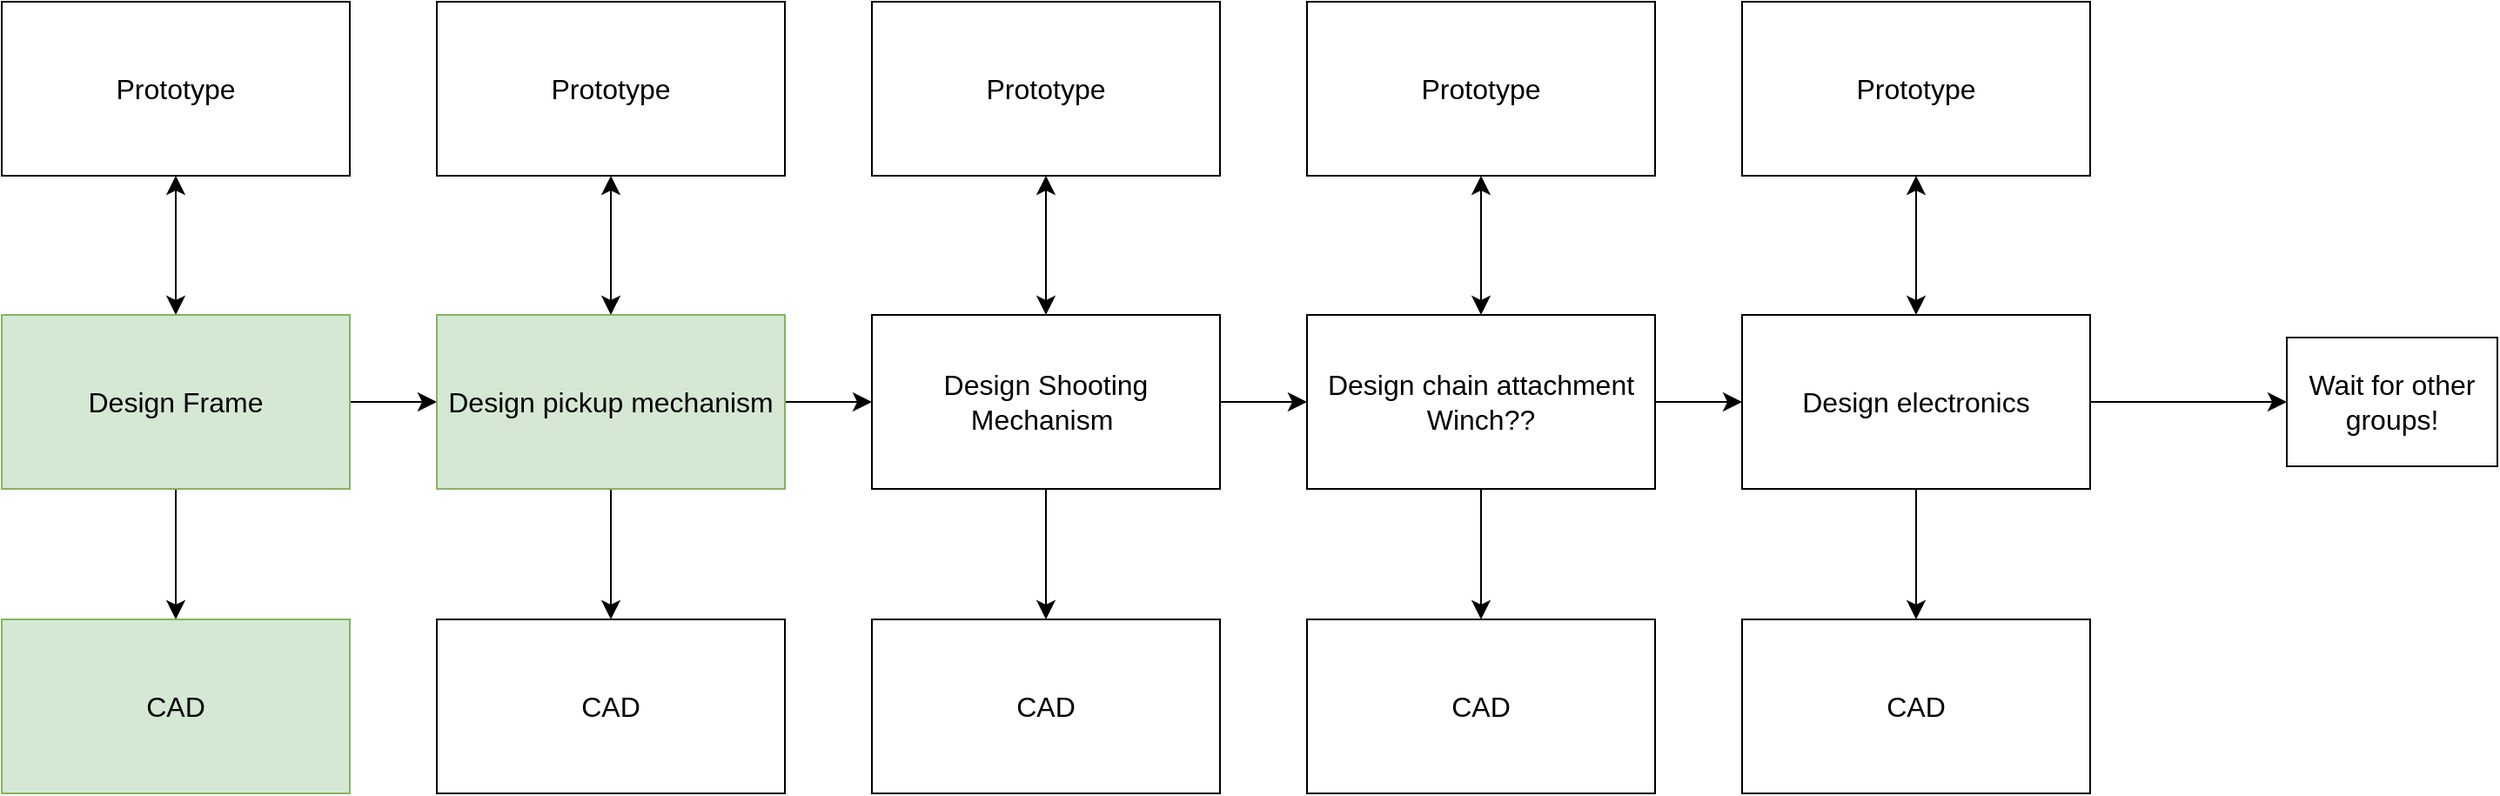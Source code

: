 <mxfile version="22.1.18" type="github" pages="2">
  <diagram name="Page-1" id="OFE_T3hxCLCRsePA5dHW">
    <mxGraphModel dx="1667" dy="1578" grid="0" gridSize="10" guides="1" tooltips="1" connect="1" arrows="1" fold="1" page="0" pageScale="1" pageWidth="850" pageHeight="1100" math="0" shadow="0">
      <root>
        <mxCell id="0" />
        <mxCell id="1" parent="0" />
        <mxCell id="y_VNNOMS79fwAZpH8Hlj-1" style="edgeStyle=none;curved=1;rounded=0;orthogonalLoop=1;jettySize=auto;html=1;entryX=0;entryY=0.5;entryDx=0;entryDy=0;fontSize=12;startSize=8;endSize=8;" parent="1" source="PD7PgSNxz3M09lDL2uKu-1" target="GA2TwrgShvv9qHemDPgR-1" edge="1">
          <mxGeometry relative="1" as="geometry" />
        </mxCell>
        <mxCell id="y_VNNOMS79fwAZpH8Hlj-4" style="edgeStyle=none;curved=1;rounded=0;orthogonalLoop=1;jettySize=auto;html=1;entryX=0.5;entryY=0;entryDx=0;entryDy=0;fontSize=12;startSize=8;endSize=8;" parent="1" source="PD7PgSNxz3M09lDL2uKu-1" target="y_VNNOMS79fwAZpH8Hlj-2" edge="1">
          <mxGeometry relative="1" as="geometry" />
        </mxCell>
        <mxCell id="y_VNNOMS79fwAZpH8Hlj-6" style="edgeStyle=none;curved=1;rounded=0;orthogonalLoop=1;jettySize=auto;html=1;fontSize=12;startSize=8;endSize=8;entryX=0.5;entryY=1;entryDx=0;entryDy=0;startArrow=classic;startFill=1;" parent="1" source="PD7PgSNxz3M09lDL2uKu-1" target="y_VNNOMS79fwAZpH8Hlj-5" edge="1">
          <mxGeometry relative="1" as="geometry">
            <mxPoint x="176" y="72.125" as="targetPoint" />
          </mxGeometry>
        </mxCell>
        <mxCell id="PD7PgSNxz3M09lDL2uKu-1" value="Design Frame" style="rounded=0;whiteSpace=wrap;html=1;fontSize=16;fillColor=#d5e8d4;strokeColor=#82b366;" parent="1" vertex="1">
          <mxGeometry x="76" y="149" width="200" height="100" as="geometry" />
        </mxCell>
        <mxCell id="y_VNNOMS79fwAZpH8Hlj-10" style="edgeStyle=none;curved=1;rounded=0;orthogonalLoop=1;jettySize=auto;html=1;entryX=0.5;entryY=0;entryDx=0;entryDy=0;fontSize=12;startSize=8;endSize=8;" parent="1" source="GA2TwrgShvv9qHemDPgR-1" target="y_VNNOMS79fwAZpH8Hlj-9" edge="1">
          <mxGeometry relative="1" as="geometry" />
        </mxCell>
        <mxCell id="y_VNNOMS79fwAZpH8Hlj-13" style="edgeStyle=none;curved=1;rounded=0;orthogonalLoop=1;jettySize=auto;html=1;fontSize=12;startSize=8;endSize=8;exitX=0.5;exitY=0;exitDx=0;exitDy=0;entryX=0.5;entryY=1;entryDx=0;entryDy=0;startArrow=classic;startFill=1;" parent="1" source="GA2TwrgShvv9qHemDPgR-1" target="y_VNNOMS79fwAZpH8Hlj-11" edge="1">
          <mxGeometry relative="1" as="geometry">
            <mxPoint x="496.38" y="87" as="targetPoint" />
            <mxPoint x="484.996" y="136.0" as="sourcePoint" />
          </mxGeometry>
        </mxCell>
        <mxCell id="y_VNNOMS79fwAZpH8Hlj-14" style="edgeStyle=none;curved=1;rounded=0;orthogonalLoop=1;jettySize=auto;html=1;entryX=0;entryY=0.5;entryDx=0;entryDy=0;fontSize=12;startSize=8;endSize=8;" parent="1" source="GA2TwrgShvv9qHemDPgR-1" target="y_VNNOMS79fwAZpH8Hlj-12" edge="1">
          <mxGeometry relative="1" as="geometry" />
        </mxCell>
        <mxCell id="GA2TwrgShvv9qHemDPgR-1" value="Design pickup mechanism" style="rounded=0;whiteSpace=wrap;html=1;fontSize=16;fillColor=#d5e8d4;strokeColor=#82b366;" parent="1" vertex="1">
          <mxGeometry x="326" y="149" width="200" height="100" as="geometry" />
        </mxCell>
        <mxCell id="y_VNNOMS79fwAZpH8Hlj-2" value="CAD" style="rounded=0;whiteSpace=wrap;html=1;fontSize=16;fillColor=#d5e8d4;strokeColor=#82b366;" parent="1" vertex="1">
          <mxGeometry x="76" y="324" width="200" height="100" as="geometry" />
        </mxCell>
        <mxCell id="y_VNNOMS79fwAZpH8Hlj-5" value="Prototype" style="rounded=0;whiteSpace=wrap;html=1;fontSize=16;" parent="1" vertex="1">
          <mxGeometry x="76" y="-31" width="200" height="100" as="geometry" />
        </mxCell>
        <mxCell id="y_VNNOMS79fwAZpH8Hlj-9" value="CAD" style="rounded=0;whiteSpace=wrap;html=1;fontSize=16;" parent="1" vertex="1">
          <mxGeometry x="326" y="324" width="200" height="100" as="geometry" />
        </mxCell>
        <mxCell id="y_VNNOMS79fwAZpH8Hlj-11" value="Prototype" style="rounded=0;whiteSpace=wrap;html=1;fontSize=16;" parent="1" vertex="1">
          <mxGeometry x="326" y="-31" width="200" height="100" as="geometry" />
        </mxCell>
        <mxCell id="y_VNNOMS79fwAZpH8Hlj-16" style="edgeStyle=none;curved=1;rounded=0;orthogonalLoop=1;jettySize=auto;html=1;entryX=0.5;entryY=0;entryDx=0;entryDy=0;fontSize=12;startSize=8;endSize=8;" parent="1" source="y_VNNOMS79fwAZpH8Hlj-12" target="y_VNNOMS79fwAZpH8Hlj-15" edge="1">
          <mxGeometry relative="1" as="geometry" />
        </mxCell>
        <mxCell id="y_VNNOMS79fwAZpH8Hlj-18" style="edgeStyle=none;curved=1;rounded=0;orthogonalLoop=1;jettySize=auto;html=1;entryX=0.5;entryY=1;entryDx=0;entryDy=0;fontSize=12;startSize=8;endSize=8;startArrow=classic;startFill=1;" parent="1" source="y_VNNOMS79fwAZpH8Hlj-12" target="y_VNNOMS79fwAZpH8Hlj-17" edge="1">
          <mxGeometry relative="1" as="geometry" />
        </mxCell>
        <mxCell id="MERtc5xbgA83U7IAARlM-4" style="edgeStyle=none;curved=1;rounded=0;orthogonalLoop=1;jettySize=auto;html=1;entryX=0;entryY=0.5;entryDx=0;entryDy=0;fontSize=12;startSize=8;endSize=8;" edge="1" parent="1" source="y_VNNOMS79fwAZpH8Hlj-12" target="MERtc5xbgA83U7IAARlM-2">
          <mxGeometry relative="1" as="geometry" />
        </mxCell>
        <mxCell id="y_VNNOMS79fwAZpH8Hlj-12" value="Design Shooting Mechanism&amp;nbsp;" style="rounded=0;whiteSpace=wrap;html=1;fontSize=16;" parent="1" vertex="1">
          <mxGeometry x="576" y="149" width="200" height="100" as="geometry" />
        </mxCell>
        <mxCell id="y_VNNOMS79fwAZpH8Hlj-15" value="CAD" style="rounded=0;whiteSpace=wrap;html=1;fontSize=16;" parent="1" vertex="1">
          <mxGeometry x="576" y="324" width="200" height="100" as="geometry" />
        </mxCell>
        <mxCell id="y_VNNOMS79fwAZpH8Hlj-17" value="Prototype" style="rounded=0;whiteSpace=wrap;html=1;fontSize=16;" parent="1" vertex="1">
          <mxGeometry x="576" y="-31" width="200" height="100" as="geometry" />
        </mxCell>
        <mxCell id="MERtc5xbgA83U7IAARlM-1" value="Prototype" style="rounded=0;whiteSpace=wrap;html=1;fontSize=16;" vertex="1" parent="1">
          <mxGeometry x="826" y="-31" width="200" height="100" as="geometry" />
        </mxCell>
        <mxCell id="MERtc5xbgA83U7IAARlM-5" style="edgeStyle=none;curved=1;rounded=0;orthogonalLoop=1;jettySize=auto;html=1;entryX=0.5;entryY=1;entryDx=0;entryDy=0;fontSize=12;startSize=8;endSize=8;startArrow=classic;startFill=1;" edge="1" parent="1" source="MERtc5xbgA83U7IAARlM-2" target="MERtc5xbgA83U7IAARlM-1">
          <mxGeometry relative="1" as="geometry" />
        </mxCell>
        <mxCell id="MERtc5xbgA83U7IAARlM-6" style="edgeStyle=none;curved=1;rounded=0;orthogonalLoop=1;jettySize=auto;html=1;entryX=0.5;entryY=0;entryDx=0;entryDy=0;fontSize=12;startSize=8;endSize=8;" edge="1" parent="1" source="MERtc5xbgA83U7IAARlM-2" target="MERtc5xbgA83U7IAARlM-3">
          <mxGeometry relative="1" as="geometry" />
        </mxCell>
        <mxCell id="MERtc5xbgA83U7IAARlM-11" style="edgeStyle=none;curved=1;rounded=0;orthogonalLoop=1;jettySize=auto;html=1;entryX=0;entryY=0.5;entryDx=0;entryDy=0;fontSize=12;startSize=8;endSize=8;" edge="1" parent="1" source="MERtc5xbgA83U7IAARlM-2" target="MERtc5xbgA83U7IAARlM-8">
          <mxGeometry relative="1" as="geometry" />
        </mxCell>
        <mxCell id="MERtc5xbgA83U7IAARlM-2" value="Design chain attachment&lt;br&gt;Winch??" style="rounded=0;whiteSpace=wrap;html=1;fontSize=16;" vertex="1" parent="1">
          <mxGeometry x="826" y="149" width="200" height="100" as="geometry" />
        </mxCell>
        <mxCell id="MERtc5xbgA83U7IAARlM-3" value="CAD" style="rounded=0;whiteSpace=wrap;html=1;fontSize=16;" vertex="1" parent="1">
          <mxGeometry x="826" y="324" width="200" height="100" as="geometry" />
        </mxCell>
        <mxCell id="MERtc5xbgA83U7IAARlM-7" value="Prototype" style="rounded=0;whiteSpace=wrap;html=1;fontSize=16;" vertex="1" parent="1">
          <mxGeometry x="1076" y="-31" width="200" height="100" as="geometry" />
        </mxCell>
        <mxCell id="MERtc5xbgA83U7IAARlM-12" style="edgeStyle=none;curved=1;rounded=0;orthogonalLoop=1;jettySize=auto;html=1;entryX=0.5;entryY=0;entryDx=0;entryDy=0;fontSize=12;startSize=8;endSize=8;" edge="1" parent="1" source="MERtc5xbgA83U7IAARlM-8" target="MERtc5xbgA83U7IAARlM-9">
          <mxGeometry relative="1" as="geometry" />
        </mxCell>
        <mxCell id="MERtc5xbgA83U7IAARlM-14" style="edgeStyle=none;curved=1;rounded=0;orthogonalLoop=1;jettySize=auto;html=1;entryX=0;entryY=0.5;entryDx=0;entryDy=0;fontSize=12;startSize=8;endSize=8;" edge="1" parent="1" source="MERtc5xbgA83U7IAARlM-8" target="MERtc5xbgA83U7IAARlM-13">
          <mxGeometry relative="1" as="geometry" />
        </mxCell>
        <mxCell id="MERtc5xbgA83U7IAARlM-8" value="Design electronics" style="rounded=0;whiteSpace=wrap;html=1;fontSize=16;" vertex="1" parent="1">
          <mxGeometry x="1076" y="149" width="200" height="100" as="geometry" />
        </mxCell>
        <mxCell id="MERtc5xbgA83U7IAARlM-9" value="CAD" style="rounded=0;whiteSpace=wrap;html=1;fontSize=16;" vertex="1" parent="1">
          <mxGeometry x="1076" y="324" width="200" height="100" as="geometry" />
        </mxCell>
        <mxCell id="MERtc5xbgA83U7IAARlM-10" value="" style="edgeStyle=none;orthogonalLoop=1;jettySize=auto;html=1;endArrow=classic;startArrow=classic;endSize=8;startSize=8;rounded=0;fontSize=12;curved=1;exitX=0.5;exitY=1;exitDx=0;exitDy=0;entryX=0.5;entryY=0;entryDx=0;entryDy=0;" edge="1" parent="1" source="MERtc5xbgA83U7IAARlM-7" target="MERtc5xbgA83U7IAARlM-8">
          <mxGeometry width="140" relative="1" as="geometry">
            <mxPoint x="1207" y="93" as="sourcePoint" />
            <mxPoint x="1347" y="93" as="targetPoint" />
            <Array as="points" />
          </mxGeometry>
        </mxCell>
        <mxCell id="MERtc5xbgA83U7IAARlM-13" value="Wait for other groups!" style="rounded=0;whiteSpace=wrap;html=1;fontSize=16;" vertex="1" parent="1">
          <mxGeometry x="1389" y="162" width="121" height="74" as="geometry" />
        </mxCell>
      </root>
    </mxGraphModel>
  </diagram>
  <diagram id="zRBGiRpfeFTTUr2apei1" name="Program">
    <mxGraphModel dx="706" dy="216" grid="0" gridSize="10" guides="1" tooltips="1" connect="1" arrows="1" fold="1" page="0" pageScale="1" pageWidth="850" pageHeight="1100" math="0" shadow="0">
      <root>
        <mxCell id="0" />
        <mxCell id="1" parent="0" />
        <mxCell id="XPW1uh0A1jap6hrK2t-Z-17" value="Main" style="swimlane;fontStyle=2;align=center;verticalAlign=top;childLayout=stackLayout;horizontal=1;startSize=26;horizontalStack=0;resizeParent=1;resizeLast=0;collapsible=1;marginBottom=0;rounded=0;shadow=0;strokeWidth=1;fontSize=16;" vertex="1" parent="1">
          <mxGeometry x="-13" y="126" width="192" height="145" as="geometry">
            <mxRectangle x="230" y="140" width="160" height="26" as="alternateBounds" />
          </mxGeometry>
        </mxCell>
        <mxCell id="XPW1uh0A1jap6hrK2t-Z-18" value="Args" style="text;align=left;verticalAlign=top;spacingLeft=4;spacingRight=4;overflow=hidden;rotatable=0;points=[[0,0.5],[1,0.5]];portConstraint=eastwest;fontSize=16;" vertex="1" parent="XPW1uh0A1jap6hrK2t-Z-17">
          <mxGeometry y="26" width="192" height="26" as="geometry" />
        </mxCell>
        <mxCell id="XPW1uh0A1jap6hrK2t-Z-19" value="Mode" style="text;align=left;verticalAlign=top;spacingLeft=4;spacingRight=4;overflow=hidden;rotatable=0;points=[[0,0.5],[1,0.5]];portConstraint=eastwest;rounded=0;shadow=0;html=0;fontSize=16;" vertex="1" parent="XPW1uh0A1jap6hrK2t-Z-17">
          <mxGeometry y="52" width="192" height="26" as="geometry" />
        </mxCell>
        <mxCell id="XPW1uh0A1jap6hrK2t-Z-49" value="Stored" style="edgeStyle=none;curved=1;rounded=0;orthogonalLoop=1;jettySize=auto;html=1;fontSize=12;startSize=8;endSize=8;entryX=1;entryY=0.5;entryDx=0;entryDy=0;exitX=0;exitY=0.5;exitDx=0;exitDy=0;" edge="1" parent="1" source="XPW1uh0A1jap6hrK2t-Z-41" target="XPW1uh0A1jap6hrK2t-Z-19">
          <mxGeometry relative="1" as="geometry">
            <mxPoint x="186" y="186" as="targetPoint" />
            <mxPoint x="301" y="259.851" as="sourcePoint" />
          </mxGeometry>
        </mxCell>
        <mxCell id="XPW1uh0A1jap6hrK2t-Z-34" value="Mode" style="swimlane;fontStyle=0;align=center;verticalAlign=top;childLayout=stackLayout;horizontal=1;startSize=26;horizontalStack=0;resizeParent=1;resizeLast=0;collapsible=1;marginBottom=0;rounded=0;shadow=0;strokeWidth=1;fontSize=16;" vertex="1" parent="1">
          <mxGeometry x="304" y="212" width="159" height="216" as="geometry">
            <mxRectangle x="550" y="140" width="160" height="26" as="alternateBounds" />
          </mxGeometry>
        </mxCell>
        <mxCell id="XPW1uh0A1jap6hrK2t-Z-41" value="isSimulator" style="text;align=left;verticalAlign=top;spacingLeft=4;spacingRight=4;overflow=hidden;rotatable=0;points=[[0,0.5],[1,0.5]];portConstraint=eastwest;fontSize=16;" vertex="1" parent="XPW1uh0A1jap6hrK2t-Z-34">
          <mxGeometry y="26" width="159" height="26" as="geometry" />
        </mxCell>
        <mxCell id="XPW1uh0A1jap6hrK2t-Z-43" value="Initializes" style="endArrow=open;shadow=0;strokeWidth=1;rounded=0;endFill=1;edgeStyle=elbowEdgeStyle;elbow=vertical;fontSize=12;exitX=1;exitY=0.5;exitDx=0;exitDy=0;entryX=0.5;entryY=0;entryDx=0;entryDy=0;" edge="1" parent="1" source="XPW1uh0A1jap6hrK2t-Z-18" target="XPW1uh0A1jap6hrK2t-Z-34">
          <mxGeometry x="0.5" y="41" relative="1" as="geometry">
            <mxPoint x="179" y="186" as="sourcePoint" />
            <mxPoint x="307" y="186" as="targetPoint" />
            <mxPoint x="-40" y="32" as="offset" />
            <Array as="points">
              <mxPoint x="315" y="165" />
            </Array>
          </mxGeometry>
        </mxCell>
        <mxCell id="XPW1uh0A1jap6hrK2t-Z-44" value="" style="resizable=0;align=left;verticalAlign=bottom;labelBackgroundColor=none;fontSize=12;direction=south;" connectable="0" vertex="1" parent="XPW1uh0A1jap6hrK2t-Z-43">
          <mxGeometry x="-1" relative="1" as="geometry">
            <mxPoint y="4" as="offset" />
          </mxGeometry>
        </mxCell>
        <mxCell id="XPW1uh0A1jap6hrK2t-Z-45" value="" style="resizable=0;align=right;verticalAlign=bottom;labelBackgroundColor=none;fontSize=12;" connectable="0" vertex="1" parent="XPW1uh0A1jap6hrK2t-Z-43">
          <mxGeometry x="1" relative="1" as="geometry">
            <mxPoint x="-21" y="-16" as="offset" />
          </mxGeometry>
        </mxCell>
        <mxCell id="XPW1uh0A1jap6hrK2t-Z-50" value="Example&lt;br&gt;By Timothy&amp;nbsp;" style="text;strokeColor=none;fillColor=none;html=1;align=center;verticalAlign=middle;whiteSpace=wrap;rounded=0;fontSize=16;" vertex="1" parent="1">
          <mxGeometry x="120" y="35" width="189" height="30" as="geometry" />
        </mxCell>
      </root>
    </mxGraphModel>
  </diagram>
</mxfile>
